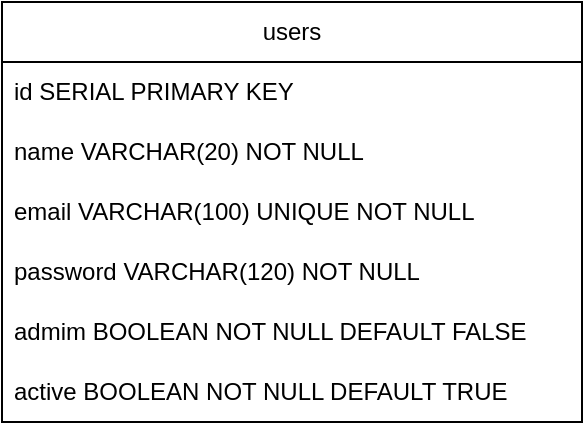 <mxfile version="20.8.20" type="device"><diagram name="Página-1" id="ctDtxCWtErHezDRRC_Xn"><mxGraphModel dx="1050" dy="587" grid="1" gridSize="10" guides="1" tooltips="1" connect="1" arrows="1" fold="1" page="1" pageScale="1" pageWidth="827" pageHeight="1169" math="0" shadow="0"><root><mxCell id="0"/><mxCell id="1" parent="0"/><mxCell id="n_59eXjhlumnuKs7TwNL-1" value="users" style="swimlane;fontStyle=0;childLayout=stackLayout;horizontal=1;startSize=30;horizontalStack=0;resizeParent=1;resizeParentMax=0;resizeLast=0;collapsible=1;marginBottom=0;whiteSpace=wrap;html=1;" vertex="1" parent="1"><mxGeometry x="260" y="290" width="290" height="210" as="geometry"/></mxCell><mxCell id="n_59eXjhlumnuKs7TwNL-2" value="id SERIAL PRIMARY KEY" style="text;strokeColor=none;fillColor=none;align=left;verticalAlign=middle;spacingLeft=4;spacingRight=4;overflow=hidden;points=[[0,0.5],[1,0.5]];portConstraint=eastwest;rotatable=0;whiteSpace=wrap;html=1;" vertex="1" parent="n_59eXjhlumnuKs7TwNL-1"><mxGeometry y="30" width="290" height="30" as="geometry"/></mxCell><mxCell id="n_59eXjhlumnuKs7TwNL-3" value="name VARCHAR(20) NOT NULL" style="text;strokeColor=none;fillColor=none;align=left;verticalAlign=middle;spacingLeft=4;spacingRight=4;overflow=hidden;points=[[0,0.5],[1,0.5]];portConstraint=eastwest;rotatable=0;whiteSpace=wrap;html=1;" vertex="1" parent="n_59eXjhlumnuKs7TwNL-1"><mxGeometry y="60" width="290" height="30" as="geometry"/></mxCell><mxCell id="n_59eXjhlumnuKs7TwNL-4" value="email VARCHAR(100) UNIQUE NOT NULL" style="text;strokeColor=none;fillColor=none;align=left;verticalAlign=middle;spacingLeft=4;spacingRight=4;overflow=hidden;points=[[0,0.5],[1,0.5]];portConstraint=eastwest;rotatable=0;whiteSpace=wrap;html=1;" vertex="1" parent="n_59eXjhlumnuKs7TwNL-1"><mxGeometry y="90" width="290" height="30" as="geometry"/></mxCell><mxCell id="n_59eXjhlumnuKs7TwNL-5" value="password VARCHAR(120) NOT NULL" style="text;strokeColor=none;fillColor=none;align=left;verticalAlign=middle;spacingLeft=4;spacingRight=4;overflow=hidden;points=[[0,0.5],[1,0.5]];portConstraint=eastwest;rotatable=0;whiteSpace=wrap;html=1;" vertex="1" parent="n_59eXjhlumnuKs7TwNL-1"><mxGeometry y="120" width="290" height="30" as="geometry"/></mxCell><mxCell id="n_59eXjhlumnuKs7TwNL-6" value="admim BOOLEAN NOT NULL DEFAULT FALSE" style="text;strokeColor=none;fillColor=none;align=left;verticalAlign=middle;spacingLeft=4;spacingRight=4;overflow=hidden;points=[[0,0.5],[1,0.5]];portConstraint=eastwest;rotatable=0;whiteSpace=wrap;html=1;" vertex="1" parent="n_59eXjhlumnuKs7TwNL-1"><mxGeometry y="150" width="290" height="30" as="geometry"/></mxCell><mxCell id="n_59eXjhlumnuKs7TwNL-7" value="active BOOLEAN NOT NULL DEFAULT TRUE" style="text;strokeColor=none;fillColor=none;align=left;verticalAlign=middle;spacingLeft=4;spacingRight=4;overflow=hidden;points=[[0,0.5],[1,0.5]];portConstraint=eastwest;rotatable=0;whiteSpace=wrap;html=1;" vertex="1" parent="n_59eXjhlumnuKs7TwNL-1"><mxGeometry y="180" width="290" height="30" as="geometry"/></mxCell></root></mxGraphModel></diagram></mxfile>